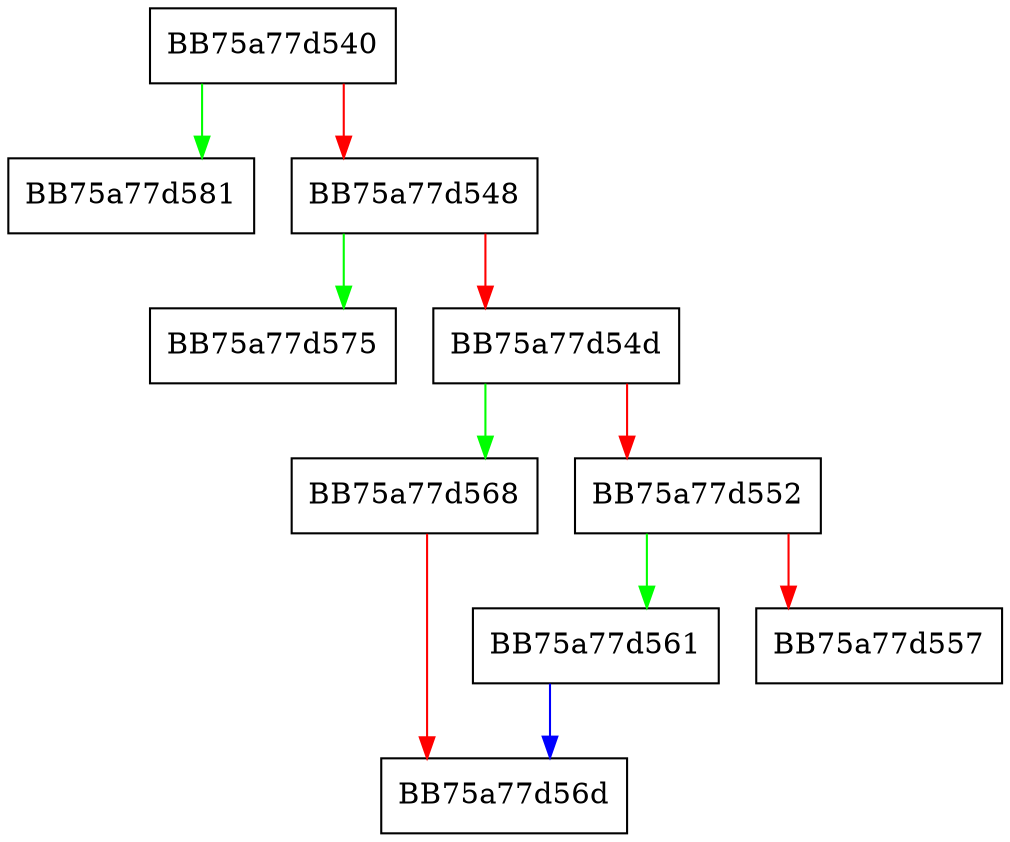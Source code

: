 digraph dllmain_crt_dispatch {
  node [shape="box"];
  graph [splines=ortho];
  BB75a77d540 -> BB75a77d581 [color="green"];
  BB75a77d540 -> BB75a77d548 [color="red"];
  BB75a77d548 -> BB75a77d575 [color="green"];
  BB75a77d548 -> BB75a77d54d [color="red"];
  BB75a77d54d -> BB75a77d568 [color="green"];
  BB75a77d54d -> BB75a77d552 [color="red"];
  BB75a77d552 -> BB75a77d561 [color="green"];
  BB75a77d552 -> BB75a77d557 [color="red"];
  BB75a77d561 -> BB75a77d56d [color="blue"];
  BB75a77d568 -> BB75a77d56d [color="red"];
}